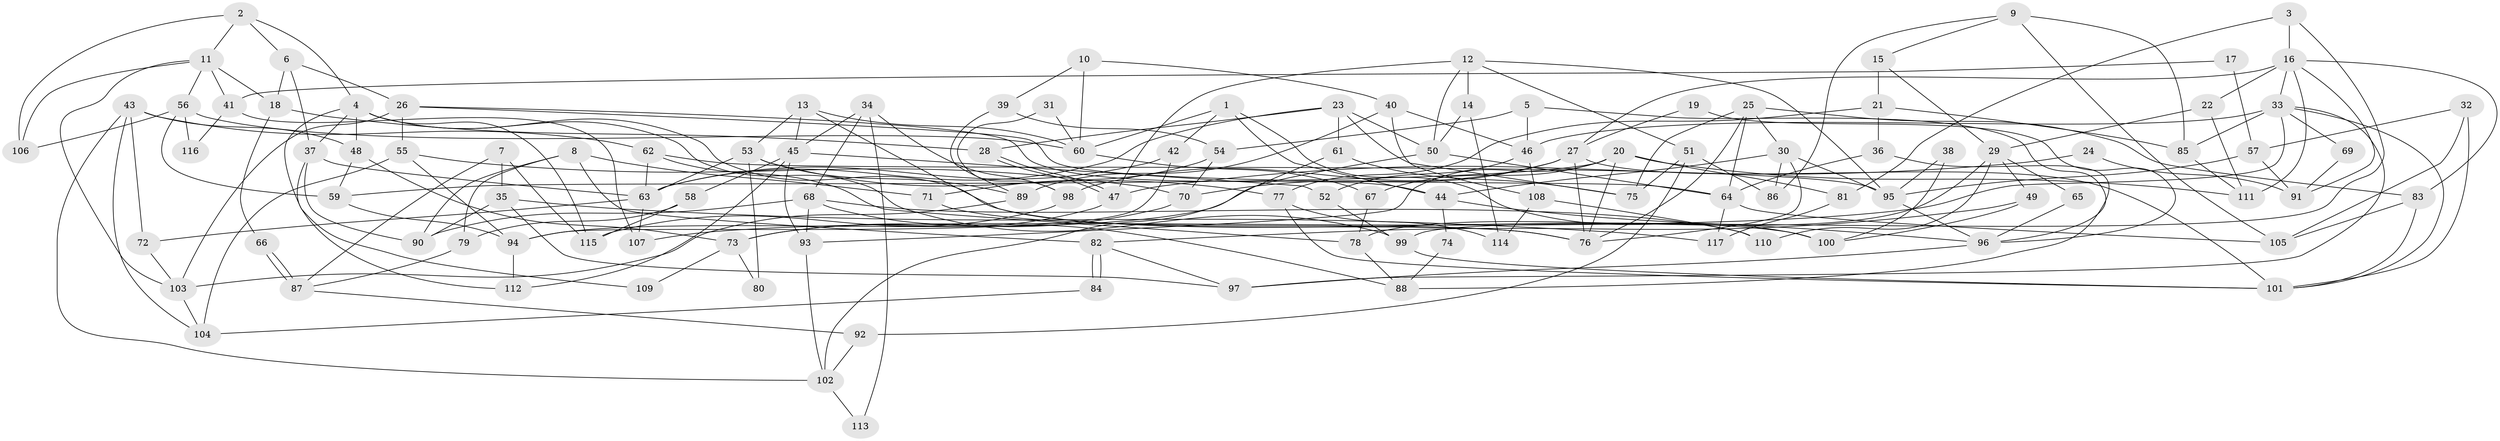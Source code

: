 // Generated by graph-tools (version 1.1) at 2025/50/03/09/25 03:50:09]
// undirected, 117 vertices, 234 edges
graph export_dot {
graph [start="1"]
  node [color=gray90,style=filled];
  1;
  2;
  3;
  4;
  5;
  6;
  7;
  8;
  9;
  10;
  11;
  12;
  13;
  14;
  15;
  16;
  17;
  18;
  19;
  20;
  21;
  22;
  23;
  24;
  25;
  26;
  27;
  28;
  29;
  30;
  31;
  32;
  33;
  34;
  35;
  36;
  37;
  38;
  39;
  40;
  41;
  42;
  43;
  44;
  45;
  46;
  47;
  48;
  49;
  50;
  51;
  52;
  53;
  54;
  55;
  56;
  57;
  58;
  59;
  60;
  61;
  62;
  63;
  64;
  65;
  66;
  67;
  68;
  69;
  70;
  71;
  72;
  73;
  74;
  75;
  76;
  77;
  78;
  79;
  80;
  81;
  82;
  83;
  84;
  85;
  86;
  87;
  88;
  89;
  90;
  91;
  92;
  93;
  94;
  95;
  96;
  97;
  98;
  99;
  100;
  101;
  102;
  103;
  104;
  105;
  106;
  107;
  108;
  109;
  110;
  111;
  112;
  113;
  114;
  115;
  116;
  117;
  1 -- 44;
  1 -- 100;
  1 -- 42;
  1 -- 60;
  2 -- 6;
  2 -- 4;
  2 -- 11;
  2 -- 106;
  3 -- 16;
  3 -- 99;
  3 -- 81;
  4 -- 99;
  4 -- 37;
  4 -- 48;
  4 -- 100;
  4 -- 109;
  4 -- 115;
  5 -- 54;
  5 -- 46;
  5 -- 96;
  6 -- 18;
  6 -- 26;
  6 -- 37;
  7 -- 115;
  7 -- 87;
  7 -- 35;
  8 -- 71;
  8 -- 90;
  8 -- 79;
  8 -- 82;
  9 -- 86;
  9 -- 85;
  9 -- 15;
  9 -- 105;
  10 -- 40;
  10 -- 60;
  10 -- 39;
  11 -- 56;
  11 -- 18;
  11 -- 41;
  11 -- 103;
  11 -- 106;
  12 -- 50;
  12 -- 47;
  12 -- 14;
  12 -- 51;
  12 -- 95;
  13 -- 76;
  13 -- 60;
  13 -- 45;
  13 -- 53;
  14 -- 50;
  14 -- 114;
  15 -- 21;
  15 -- 29;
  16 -- 27;
  16 -- 83;
  16 -- 22;
  16 -- 33;
  16 -- 91;
  16 -- 111;
  17 -- 57;
  17 -- 41;
  18 -- 28;
  18 -- 66;
  19 -- 27;
  19 -- 96;
  20 -- 76;
  20 -- 59;
  20 -- 67;
  20 -- 81;
  20 -- 93;
  20 -- 111;
  21 -- 77;
  21 -- 85;
  21 -- 36;
  22 -- 111;
  22 -- 29;
  23 -- 50;
  23 -- 63;
  23 -- 28;
  23 -- 61;
  23 -- 75;
  24 -- 91;
  24 -- 47;
  25 -- 75;
  25 -- 64;
  25 -- 30;
  25 -- 76;
  25 -- 83;
  26 -- 44;
  26 -- 103;
  26 -- 55;
  26 -- 64;
  27 -- 101;
  27 -- 76;
  27 -- 70;
  27 -- 98;
  28 -- 47;
  28 -- 47;
  29 -- 49;
  29 -- 65;
  29 -- 78;
  29 -- 110;
  30 -- 95;
  30 -- 44;
  30 -- 76;
  30 -- 86;
  31 -- 60;
  31 -- 98;
  32 -- 101;
  32 -- 105;
  32 -- 57;
  33 -- 97;
  33 -- 46;
  33 -- 69;
  33 -- 85;
  33 -- 101;
  33 -- 107;
  34 -- 98;
  34 -- 45;
  34 -- 68;
  34 -- 113;
  35 -- 117;
  35 -- 90;
  35 -- 97;
  36 -- 88;
  36 -- 64;
  37 -- 90;
  37 -- 63;
  37 -- 112;
  38 -- 95;
  38 -- 100;
  39 -- 89;
  39 -- 54;
  40 -- 89;
  40 -- 46;
  40 -- 108;
  41 -- 107;
  41 -- 116;
  42 -- 63;
  42 -- 94;
  43 -- 62;
  43 -- 104;
  43 -- 48;
  43 -- 72;
  43 -- 102;
  44 -- 96;
  44 -- 74;
  45 -- 93;
  45 -- 52;
  45 -- 58;
  45 -- 112;
  46 -- 108;
  46 -- 52;
  47 -- 73;
  48 -- 59;
  48 -- 73;
  49 -- 82;
  49 -- 100;
  50 -- 94;
  50 -- 64;
  51 -- 75;
  51 -- 86;
  51 -- 92;
  52 -- 99;
  53 -- 63;
  53 -- 77;
  53 -- 80;
  53 -- 89;
  54 -- 70;
  54 -- 71;
  55 -- 94;
  55 -- 70;
  55 -- 104;
  56 -- 106;
  56 -- 59;
  56 -- 60;
  56 -- 116;
  57 -- 95;
  57 -- 91;
  58 -- 79;
  58 -- 115;
  59 -- 94;
  60 -- 67;
  61 -- 102;
  61 -- 75;
  62 -- 78;
  62 -- 95;
  62 -- 63;
  63 -- 72;
  63 -- 107;
  64 -- 105;
  64 -- 117;
  65 -- 96;
  66 -- 87;
  66 -- 87;
  67 -- 78;
  68 -- 110;
  68 -- 88;
  68 -- 90;
  68 -- 93;
  69 -- 91;
  70 -- 73;
  71 -- 76;
  72 -- 103;
  73 -- 80;
  73 -- 109;
  74 -- 88;
  77 -- 101;
  77 -- 114;
  78 -- 88;
  79 -- 87;
  81 -- 117;
  82 -- 84;
  82 -- 84;
  82 -- 97;
  83 -- 105;
  83 -- 101;
  84 -- 104;
  85 -- 111;
  87 -- 92;
  89 -- 103;
  92 -- 102;
  93 -- 102;
  94 -- 112;
  95 -- 96;
  96 -- 97;
  98 -- 115;
  99 -- 101;
  102 -- 113;
  103 -- 104;
  108 -- 114;
  108 -- 110;
}
